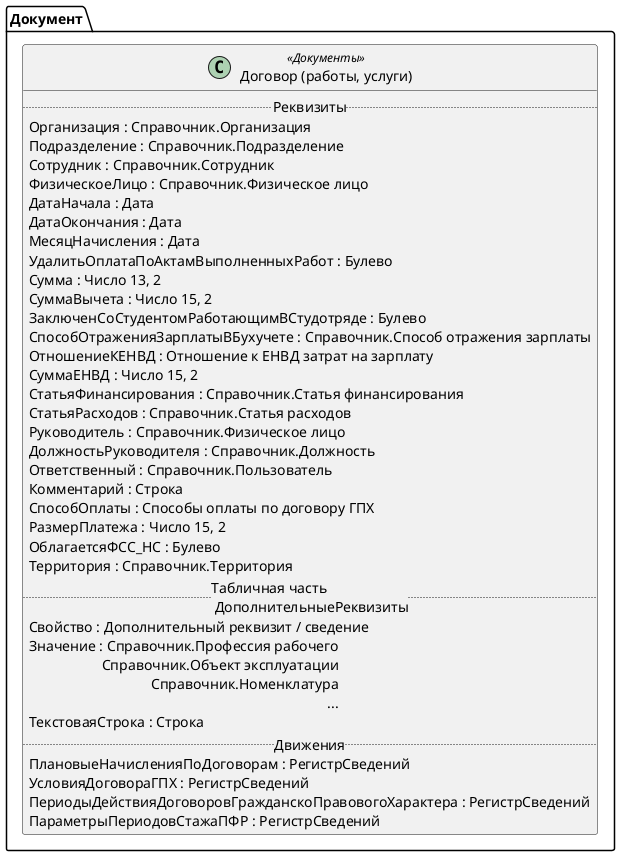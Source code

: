 ﻿@startuml ДоговорРаботыУслуги
'!include templates.wsd
'..\include templates.wsd
class Документ.ДоговорРаботыУслуги as "Договор (работы, услуги)" <<Документы>>
{
..Реквизиты..
Организация : Справочник.Организация
Подразделение : Справочник.Подразделение
Сотрудник : Справочник.Сотрудник
ФизическоеЛицо : Справочник.Физическое лицо
ДатаНачала : Дата
ДатаОкончания : Дата
МесяцНачисления : Дата
УдалитьОплатаПоАктамВыполненныхРабот : Булево
Сумма : Число 13, 2
СуммаВычета : Число 15, 2
ЗаключенСоСтудентомРаботающимВСтудотряде : Булево
СпособОтраженияЗарплатыВБухучете : Справочник.Способ отражения зарплаты
ОтношениеКЕНВД : Отношение к ЕНВД затрат на зарплату
СуммаЕНВД : Число 15, 2
СтатьяФинансирования : Справочник.Статья финансирования
СтатьяРасходов : Справочник.Статья расходов
Руководитель : Справочник.Физическое лицо
ДолжностьРуководителя : Справочник.Должность
Ответственный : Справочник.Пользователь
Комментарий : Строка
СпособОплаты : Способы оплаты по договору ГПХ
РазмерПлатежа : Число 15, 2
ОблагаетсяФСС_НС : Булево
Территория : Справочник.Территория
..Табличная часть \n ДополнительныеРеквизиты..
Свойство : Дополнительный реквизит / сведение
Значение : Справочник.Профессия рабочего\rСправочник.Объект эксплуатации\rСправочник.Номенклатура\r...
ТекстоваяСтрока : Строка
..Движения..
ПлановыеНачисленияПоДоговорам : РегистрСведений
УсловияДоговораГПХ : РегистрСведений
ПериодыДействияДоговоровГражданскоПравовогоХарактера : РегистрСведений
ПараметрыПериодовСтажаПФР : РегистрСведений
}
@enduml
